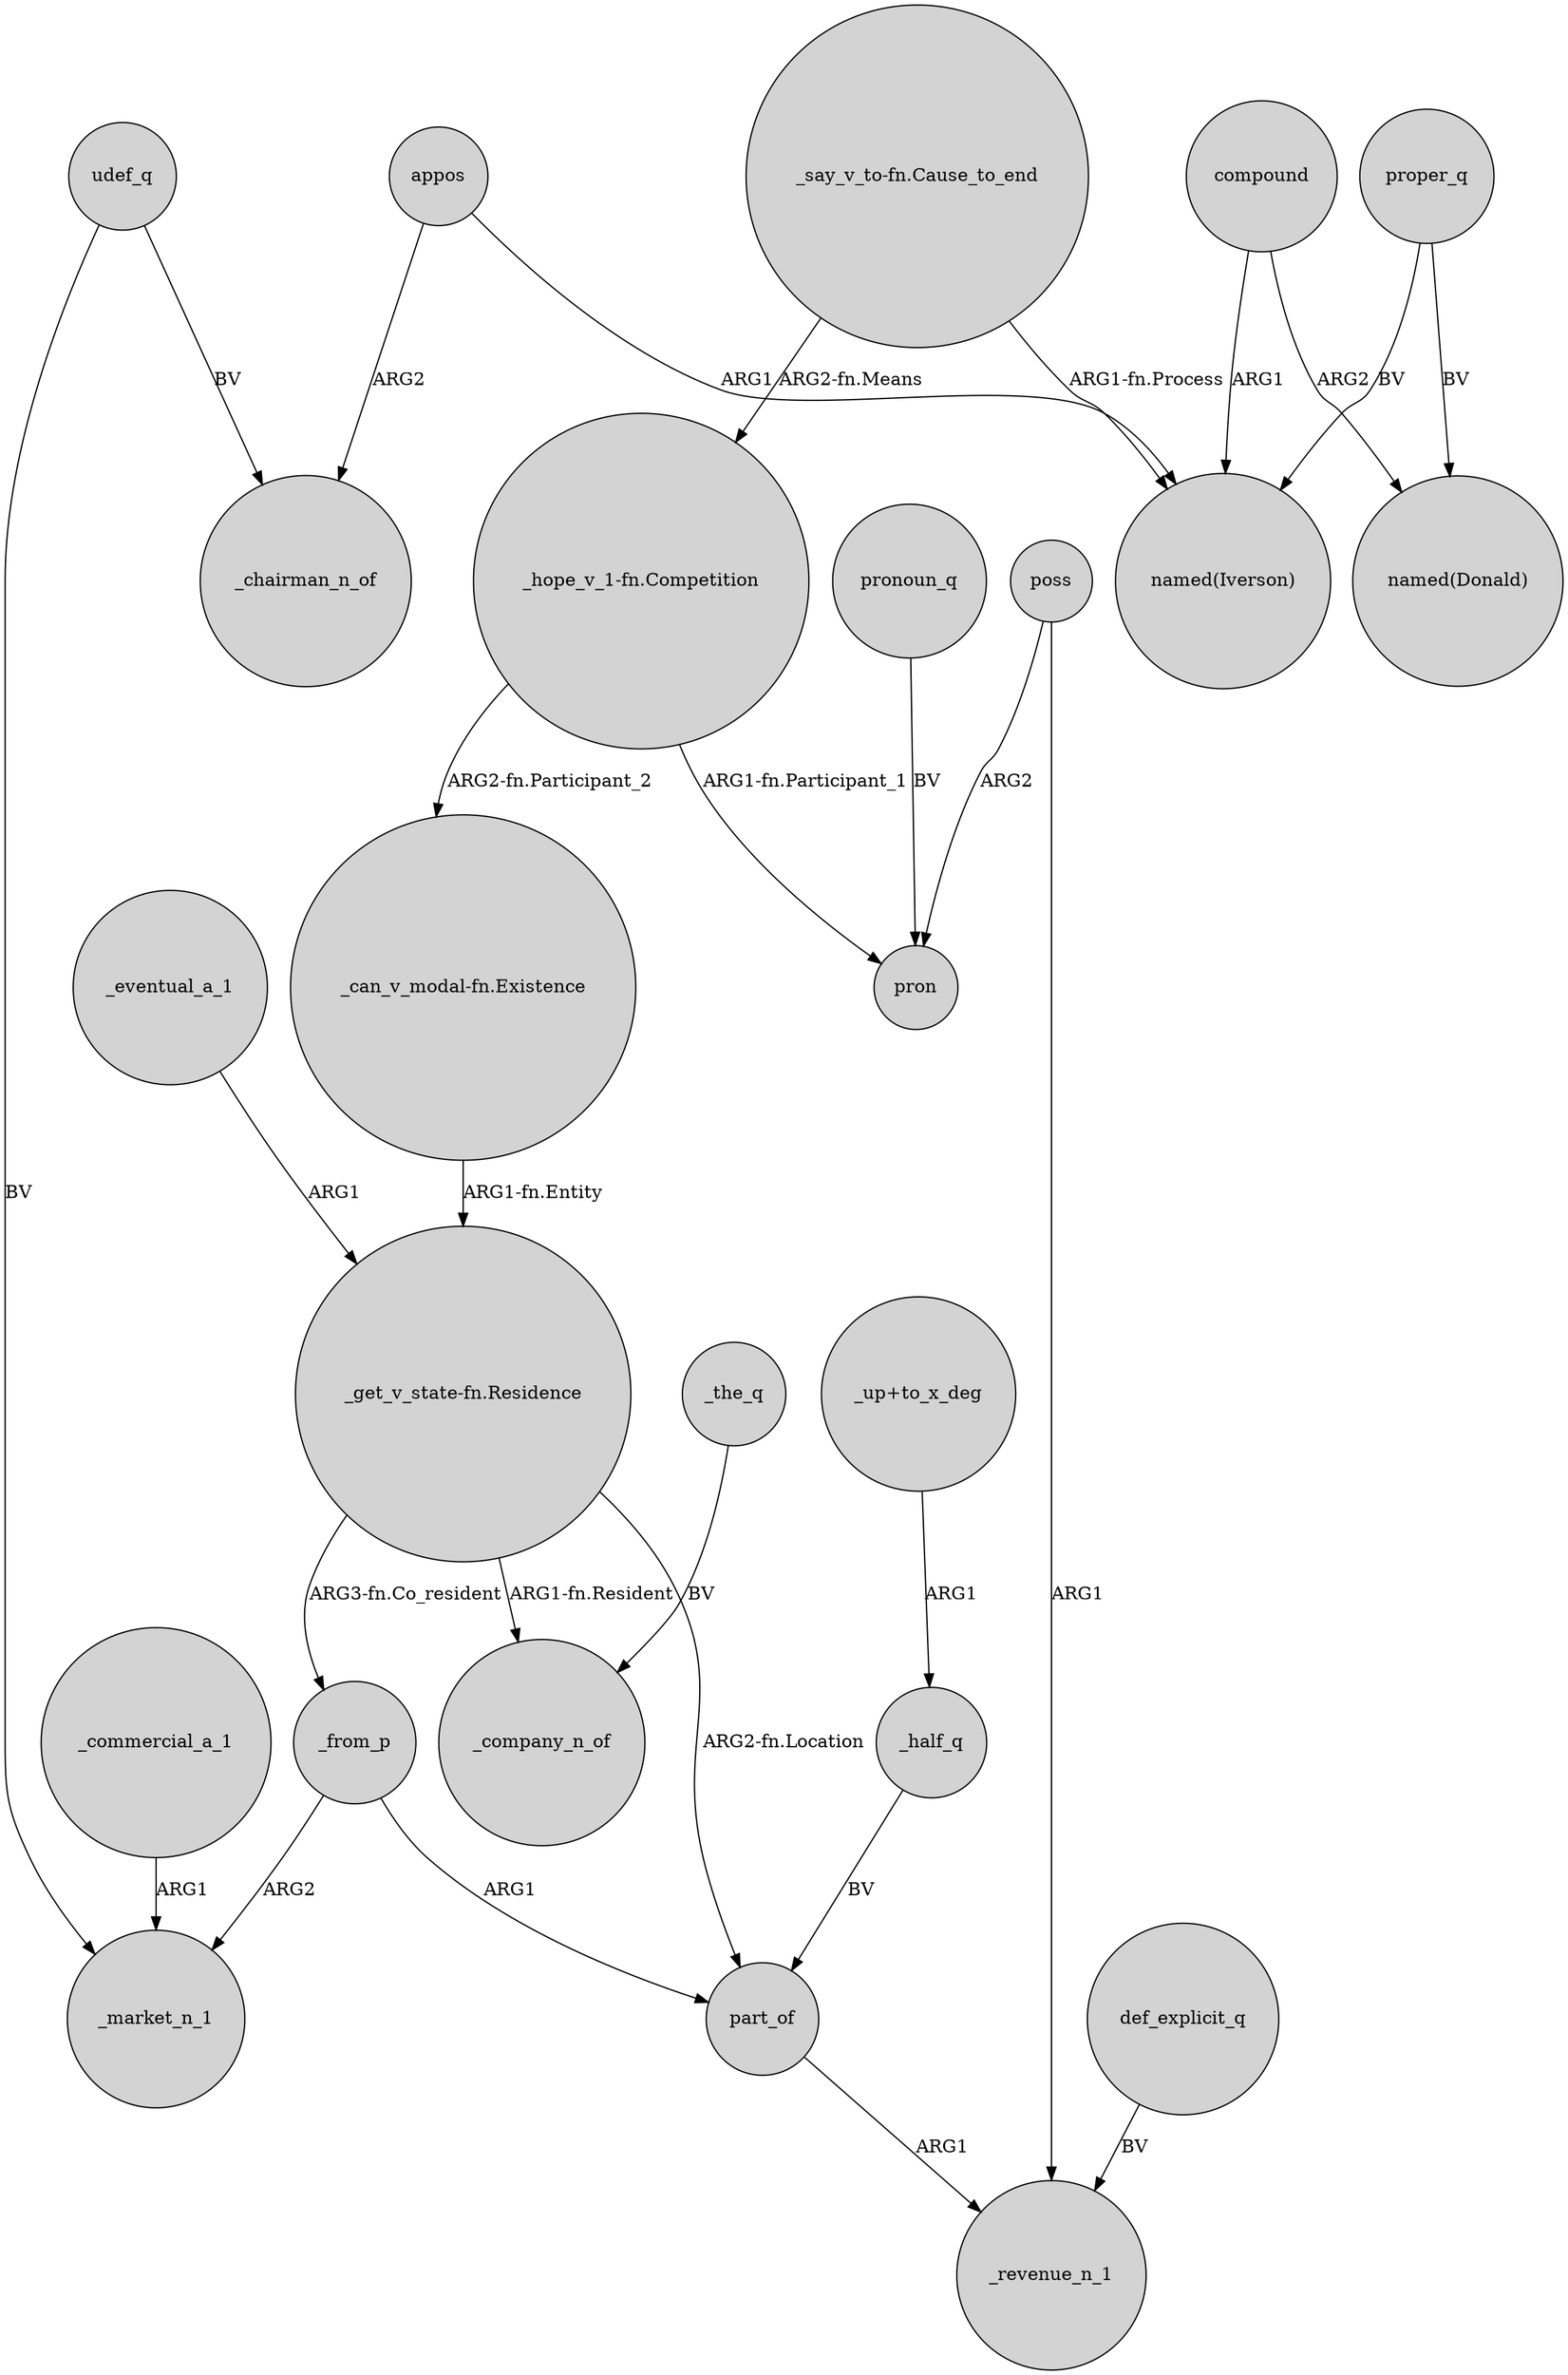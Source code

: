 digraph {
	node [shape=circle style=filled]
	udef_q -> _market_n_1 [label=BV]
	_commercial_a_1 -> _market_n_1 [label=ARG1]
	_from_p -> part_of [label=ARG1]
	proper_q -> "named(Iverson)" [label=BV]
	"_get_v_state-fn.Residence" -> _from_p [label="ARG3-fn.Co_resident"]
	udef_q -> _chairman_n_of [label=BV]
	poss -> _revenue_n_1 [label=ARG1]
	"_hope_v_1-fn.Competition" -> pron [label="ARG1-fn.Participant_1"]
	"_get_v_state-fn.Residence" -> _company_n_of [label="ARG1-fn.Resident"]
	compound -> "named(Donald)" [label=ARG2]
	proper_q -> "named(Donald)" [label=BV]
	def_explicit_q -> _revenue_n_1 [label=BV]
	_eventual_a_1 -> "_get_v_state-fn.Residence" [label=ARG1]
	"_can_v_modal-fn.Existence" -> "_get_v_state-fn.Residence" [label="ARG1-fn.Entity"]
	pronoun_q -> pron [label=BV]
	"_say_v_to-fn.Cause_to_end" -> "named(Iverson)" [label="ARG1-fn.Process"]
	poss -> pron [label=ARG2]
	"_say_v_to-fn.Cause_to_end" -> "_hope_v_1-fn.Competition" [label="ARG2-fn.Means"]
	appos -> "named(Iverson)" [label=ARG1]
	_half_q -> part_of [label=BV]
	_from_p -> _market_n_1 [label=ARG2]
	compound -> "named(Iverson)" [label=ARG1]
	"_hope_v_1-fn.Competition" -> "_can_v_modal-fn.Existence" [label="ARG2-fn.Participant_2"]
	"_get_v_state-fn.Residence" -> part_of [label="ARG2-fn.Location"]
	"_up+to_x_deg" -> _half_q [label=ARG1]
	appos -> _chairman_n_of [label=ARG2]
	part_of -> _revenue_n_1 [label=ARG1]
	_the_q -> _company_n_of [label=BV]
}

